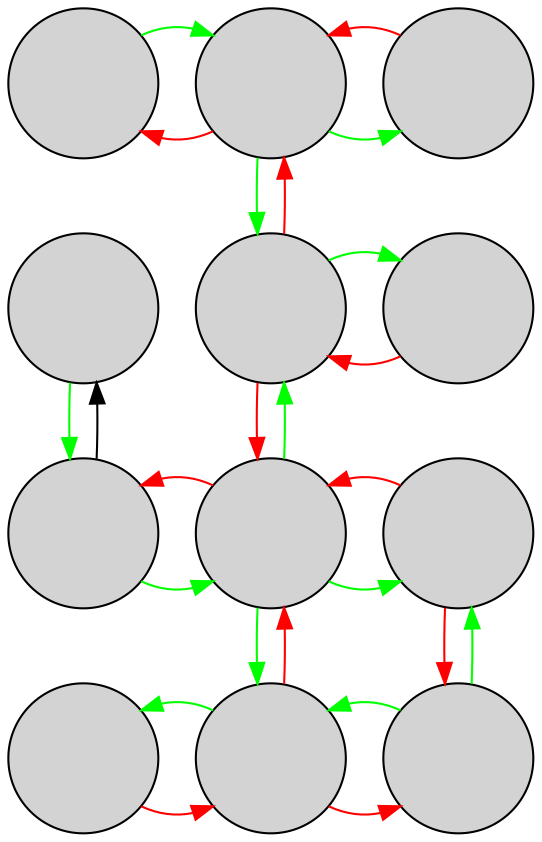 digraph G {
  node [shape=circle fixedsize=true width=1 height=1 style=filled label="" ]
    { rank=same;
      poison [ image="images/poison.png" ]
      fairy [ image="images/fairy.png" ]
      dark [ image="images/dark.png" ]
      fairy -> dark [ color=green ]
      dark -> fairy [ color=red ]
      fairy -> poison [ color=red ]
      poison -> fairy [ color=green ]
    }

    { rank=same;
      ground [ image="images/ground.png" ]
      fighting [ image="images/fighting.png" ]
      rock [ image="images/rock.png" ]
      ground -> fighting [color=invis]
      rock -> fighting [ color=red ]
      fighting -> rock [ color=green ]
    }

    { rank=same;
      electric [ image="images/electric.png" ]
      flying [ image="images/flying.png" ]
      bug [ image="images/bug.png" ]
      electric -> flying [ color=green ]
      flying -> electric [ color=red ]
      flying -> bug [ color=green ]
      bug -> flying [ color=red ]
    }

    { rank=same;
      water [ image="images/water.png" ]
      grass [ image="images/grass.png" ]
      fire [ image="images/fire.png" ]
      water -> grass [ color=red ]
      grass -> water [ color=green ]
      grass -> fire [ color=red ]
      fire -> grass [ color=green ]
    }

    {
    fairy -> fighting [ color=green ]
    poison -> ground [style=invis]
    ground -> electric [ color=green ]
    electric -> ground [ color=black ]
    fighting -> fairy [ color=red ]
    fighting -> flying [ color=red ]
    electric -> water [style=invis]
    bug -> fire [ color=red ]
    fire -> bug [ color=green ]
    flying -> grass [ color=green ]
    grass -> flying [ color=red ]
    flying -> fighting [ color=green ]
    }

}
